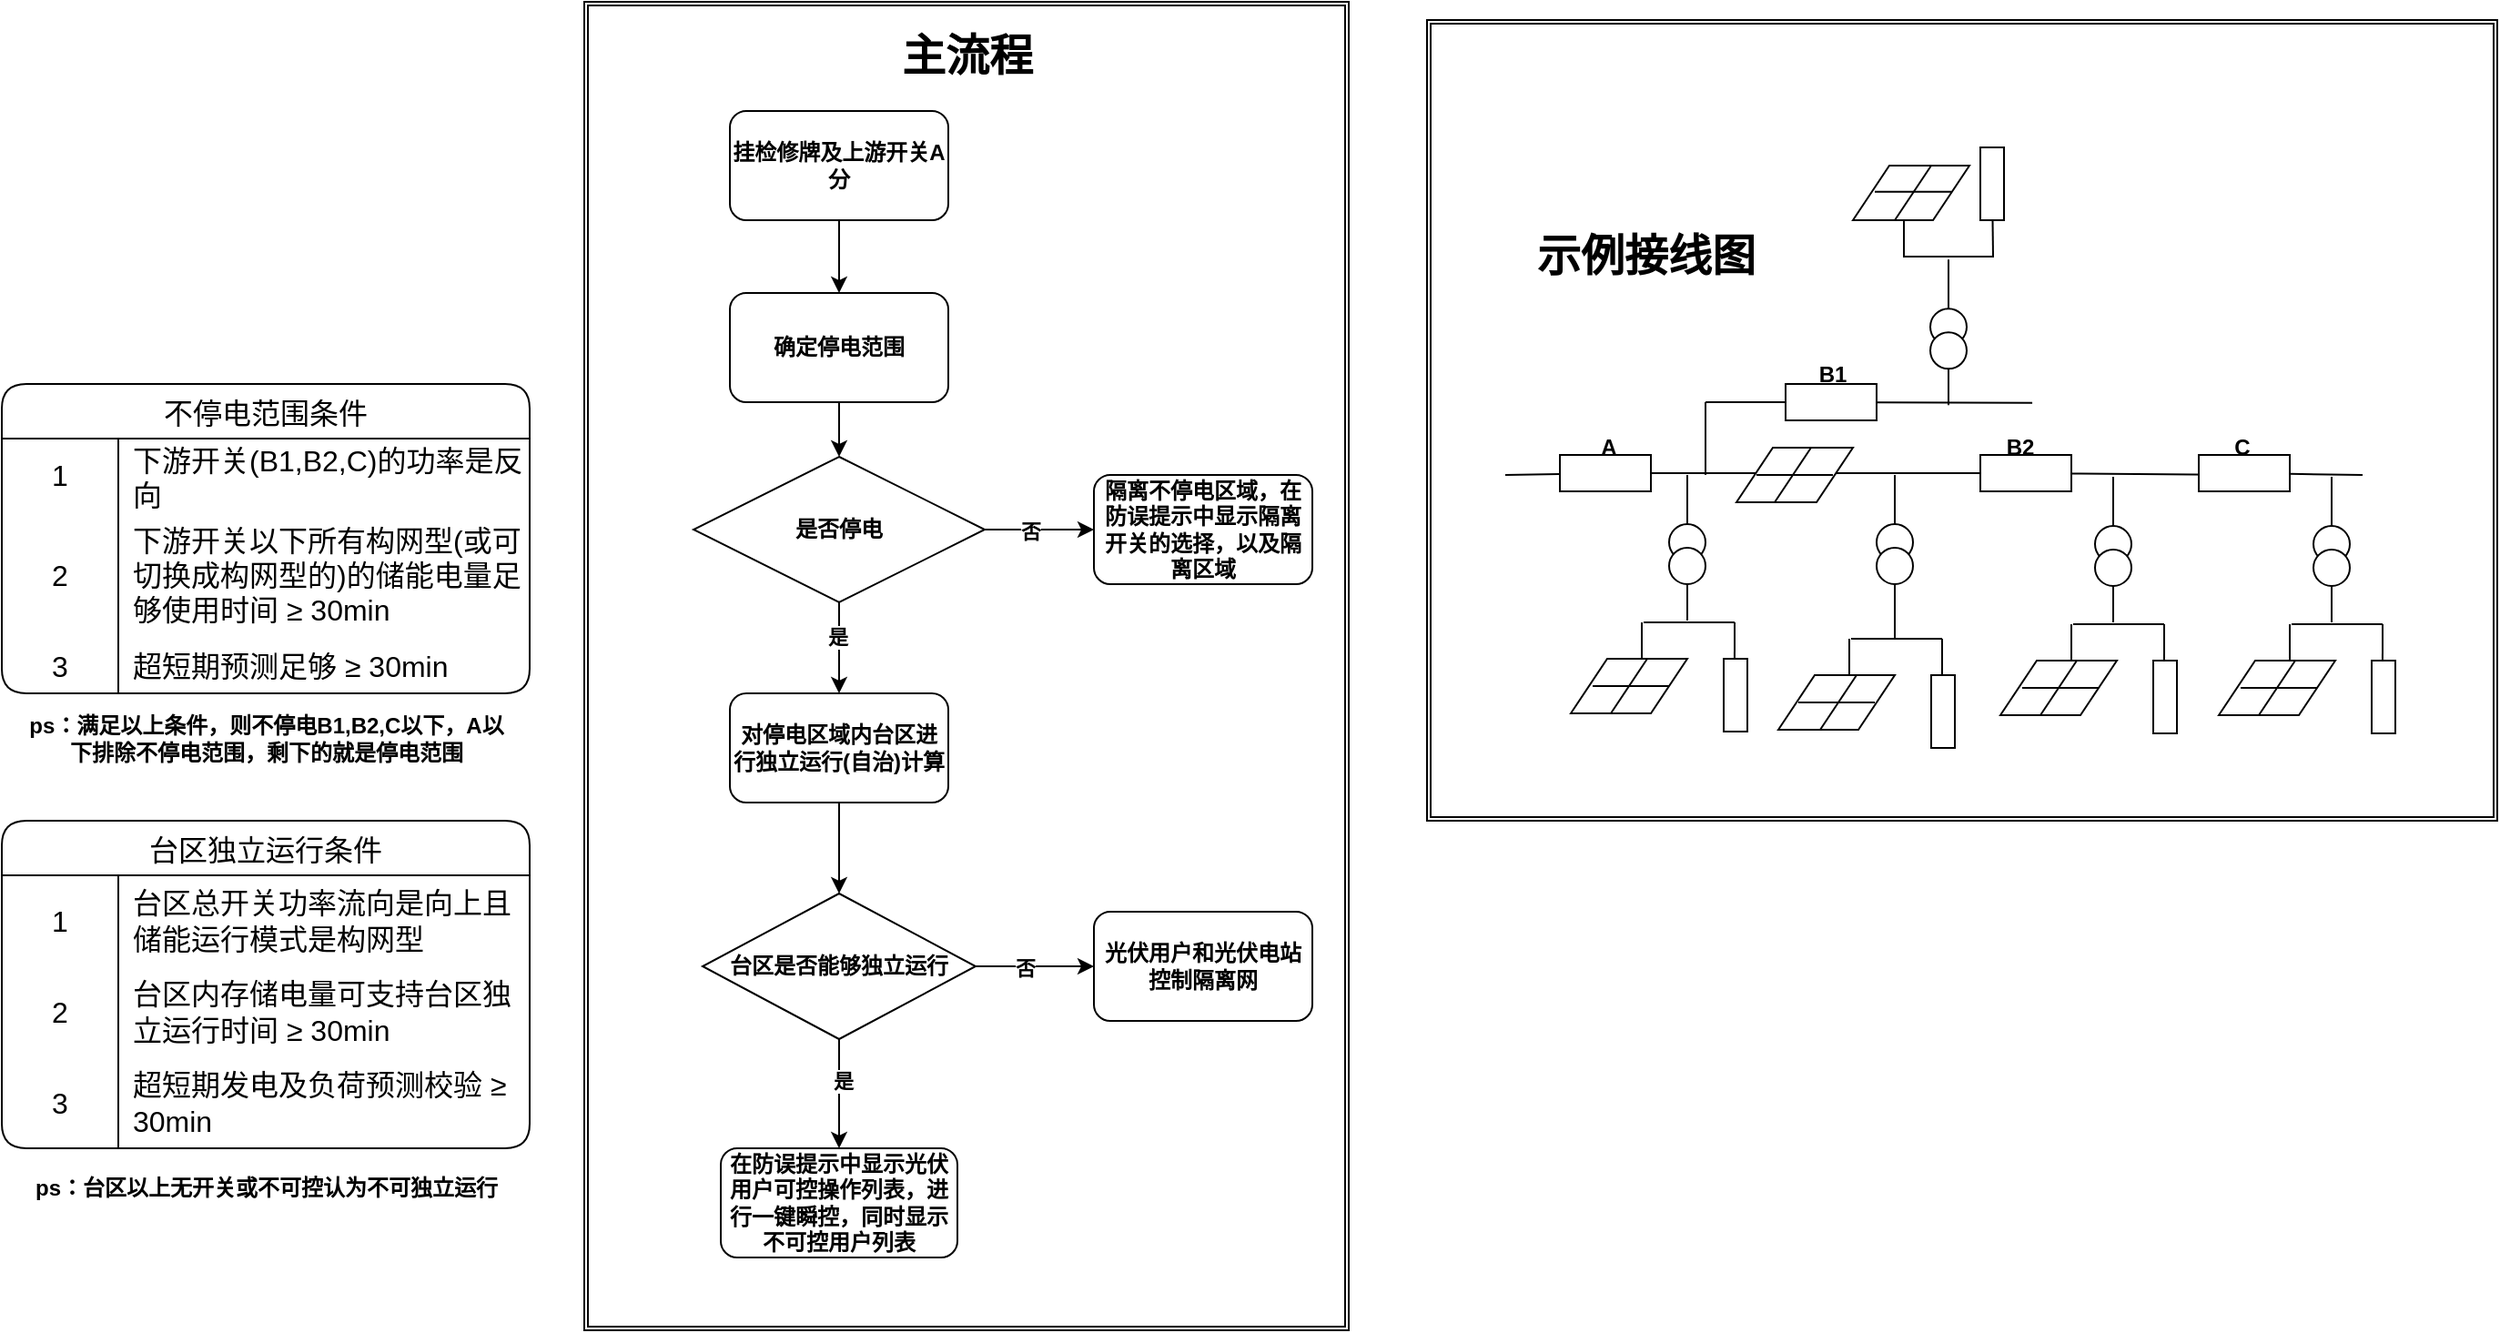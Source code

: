 <mxfile version="22.1.5" type="github">
  <diagram id="C5RBs43oDa-KdzZeNtuy" name="Page-1">
    <mxGraphModel dx="2577" dy="2111" grid="1" gridSize="10" guides="1" tooltips="1" connect="0" arrows="1" fold="1" page="1" pageScale="1" pageWidth="827" pageHeight="1169" math="0" shadow="0">
      <root>
        <mxCell id="WIyWlLk6GJQsqaUBKTNV-0" />
        <mxCell id="WIyWlLk6GJQsqaUBKTNV-1" parent="WIyWlLk6GJQsqaUBKTNV-0" />
        <mxCell id="4xtakb7Dhtw7DXd2ALtF-114" value="" style="shape=ext;double=1;rounded=0;whiteSpace=wrap;html=1;fontStyle=1" vertex="1" parent="WIyWlLk6GJQsqaUBKTNV-1">
          <mxGeometry x="663" width="588" height="440" as="geometry" />
        </mxCell>
        <mxCell id="4xtakb7Dhtw7DXd2ALtF-115" value="" style="shape=ext;double=1;rounded=0;whiteSpace=wrap;html=1;fontStyle=1" vertex="1" parent="WIyWlLk6GJQsqaUBKTNV-1">
          <mxGeometry x="200" y="-10" width="420" height="730" as="geometry" />
        </mxCell>
        <mxCell id="4xtakb7Dhtw7DXd2ALtF-116" value="" style="edgeStyle=orthogonalEdgeStyle;rounded=0;orthogonalLoop=1;jettySize=auto;html=1;fontStyle=1" edge="1" parent="WIyWlLk6GJQsqaUBKTNV-1" source="4xtakb7Dhtw7DXd2ALtF-117" target="4xtakb7Dhtw7DXd2ALtF-119">
          <mxGeometry relative="1" as="geometry" />
        </mxCell>
        <mxCell id="4xtakb7Dhtw7DXd2ALtF-117" value="&lt;span&gt;挂检修牌及上游开关A分&lt;/span&gt;" style="rounded=1;whiteSpace=wrap;html=1;fontStyle=1" vertex="1" parent="WIyWlLk6GJQsqaUBKTNV-1">
          <mxGeometry x="280" y="50" width="120" height="60" as="geometry" />
        </mxCell>
        <mxCell id="4xtakb7Dhtw7DXd2ALtF-118" value="" style="edgeStyle=orthogonalEdgeStyle;rounded=0;orthogonalLoop=1;jettySize=auto;html=1;fontStyle=1" edge="1" parent="WIyWlLk6GJQsqaUBKTNV-1" source="4xtakb7Dhtw7DXd2ALtF-119" target="4xtakb7Dhtw7DXd2ALtF-124">
          <mxGeometry relative="1" as="geometry" />
        </mxCell>
        <mxCell id="4xtakb7Dhtw7DXd2ALtF-119" value="确定停电范围" style="whiteSpace=wrap;html=1;rounded=1;fontStyle=1" vertex="1" parent="WIyWlLk6GJQsqaUBKTNV-1">
          <mxGeometry x="280" y="150" width="120" height="60" as="geometry" />
        </mxCell>
        <mxCell id="4xtakb7Dhtw7DXd2ALtF-120" value="" style="edgeStyle=orthogonalEdgeStyle;rounded=0;orthogonalLoop=1;jettySize=auto;html=1;fontStyle=1" edge="1" parent="WIyWlLk6GJQsqaUBKTNV-1" source="4xtakb7Dhtw7DXd2ALtF-124" target="4xtakb7Dhtw7DXd2ALtF-125">
          <mxGeometry relative="1" as="geometry" />
        </mxCell>
        <mxCell id="4xtakb7Dhtw7DXd2ALtF-121" value="否" style="edgeLabel;html=1;align=center;verticalAlign=middle;resizable=0;points=[];fontStyle=1" vertex="1" connectable="0" parent="4xtakb7Dhtw7DXd2ALtF-120">
          <mxGeometry x="-0.173" y="-1" relative="1" as="geometry">
            <mxPoint as="offset" />
          </mxGeometry>
        </mxCell>
        <mxCell id="4xtakb7Dhtw7DXd2ALtF-122" value="" style="edgeStyle=orthogonalEdgeStyle;rounded=0;orthogonalLoop=1;jettySize=auto;html=1;fontStyle=1" edge="1" parent="WIyWlLk6GJQsqaUBKTNV-1" source="4xtakb7Dhtw7DXd2ALtF-124" target="4xtakb7Dhtw7DXd2ALtF-127">
          <mxGeometry relative="1" as="geometry" />
        </mxCell>
        <mxCell id="4xtakb7Dhtw7DXd2ALtF-123" value="是" style="edgeLabel;html=1;align=center;verticalAlign=middle;resizable=0;points=[];fontStyle=1" vertex="1" connectable="0" parent="4xtakb7Dhtw7DXd2ALtF-122">
          <mxGeometry x="-0.24" y="-1" relative="1" as="geometry">
            <mxPoint as="offset" />
          </mxGeometry>
        </mxCell>
        <mxCell id="4xtakb7Dhtw7DXd2ALtF-124" value="是否停电" style="rhombus;whiteSpace=wrap;html=1;fontStyle=1" vertex="1" parent="WIyWlLk6GJQsqaUBKTNV-1">
          <mxGeometry x="260" y="240" width="160" height="80" as="geometry" />
        </mxCell>
        <mxCell id="4xtakb7Dhtw7DXd2ALtF-125" value="隔离不停电区域，在防误提示中显示隔离开关的选择，以及隔离区域" style="whiteSpace=wrap;html=1;rounded=1;fontStyle=1" vertex="1" parent="WIyWlLk6GJQsqaUBKTNV-1">
          <mxGeometry x="480" y="250" width="120" height="60" as="geometry" />
        </mxCell>
        <mxCell id="4xtakb7Dhtw7DXd2ALtF-126" value="" style="edgeStyle=orthogonalEdgeStyle;rounded=0;orthogonalLoop=1;jettySize=auto;html=1;fontStyle=1" edge="1" parent="WIyWlLk6GJQsqaUBKTNV-1" source="4xtakb7Dhtw7DXd2ALtF-127" target="4xtakb7Dhtw7DXd2ALtF-132">
          <mxGeometry relative="1" as="geometry" />
        </mxCell>
        <mxCell id="4xtakb7Dhtw7DXd2ALtF-127" value="对停电区域内台区进行独立运行(自治)计算" style="whiteSpace=wrap;html=1;rounded=1;fontStyle=1" vertex="1" parent="WIyWlLk6GJQsqaUBKTNV-1">
          <mxGeometry x="280" y="370" width="120" height="60" as="geometry" />
        </mxCell>
        <mxCell id="4xtakb7Dhtw7DXd2ALtF-128" value="" style="edgeStyle=orthogonalEdgeStyle;rounded=0;orthogonalLoop=1;jettySize=auto;html=1;fontStyle=1" edge="1" parent="WIyWlLk6GJQsqaUBKTNV-1" source="4xtakb7Dhtw7DXd2ALtF-132" target="4xtakb7Dhtw7DXd2ALtF-133">
          <mxGeometry relative="1" as="geometry" />
        </mxCell>
        <mxCell id="4xtakb7Dhtw7DXd2ALtF-129" value="否" style="edgeLabel;html=1;align=center;verticalAlign=middle;resizable=0;points=[];fontStyle=1" vertex="1" connectable="0" parent="4xtakb7Dhtw7DXd2ALtF-128">
          <mxGeometry x="-0.175" y="-1" relative="1" as="geometry">
            <mxPoint as="offset" />
          </mxGeometry>
        </mxCell>
        <mxCell id="4xtakb7Dhtw7DXd2ALtF-130" value="" style="edgeStyle=orthogonalEdgeStyle;rounded=0;orthogonalLoop=1;jettySize=auto;html=1;fontStyle=1" edge="1" parent="WIyWlLk6GJQsqaUBKTNV-1" source="4xtakb7Dhtw7DXd2ALtF-132" target="4xtakb7Dhtw7DXd2ALtF-134">
          <mxGeometry relative="1" as="geometry" />
        </mxCell>
        <mxCell id="4xtakb7Dhtw7DXd2ALtF-131" value="是" style="edgeLabel;html=1;align=center;verticalAlign=middle;resizable=0;points=[];fontStyle=1" vertex="1" connectable="0" parent="4xtakb7Dhtw7DXd2ALtF-130">
          <mxGeometry x="-0.233" y="2" relative="1" as="geometry">
            <mxPoint as="offset" />
          </mxGeometry>
        </mxCell>
        <mxCell id="4xtakb7Dhtw7DXd2ALtF-132" value="台区是否能够独立运行" style="rhombus;whiteSpace=wrap;html=1;fontStyle=1" vertex="1" parent="WIyWlLk6GJQsqaUBKTNV-1">
          <mxGeometry x="265" y="480" width="150" height="80" as="geometry" />
        </mxCell>
        <mxCell id="4xtakb7Dhtw7DXd2ALtF-133" value="光伏用户和光伏电站控制隔离网" style="whiteSpace=wrap;html=1;rounded=1;fontStyle=1" vertex="1" parent="WIyWlLk6GJQsqaUBKTNV-1">
          <mxGeometry x="480" y="490" width="120" height="60" as="geometry" />
        </mxCell>
        <mxCell id="4xtakb7Dhtw7DXd2ALtF-134" value="在防误提示中显示光伏用户可控操作列表，进行一键瞬控，同时显示不可控用户列表" style="whiteSpace=wrap;html=1;rounded=1;fontStyle=1" vertex="1" parent="WIyWlLk6GJQsqaUBKTNV-1">
          <mxGeometry x="275" y="620" width="130" height="60" as="geometry" />
        </mxCell>
        <mxCell id="4xtakb7Dhtw7DXd2ALtF-135" value="不停电范围条件" style="shape=table;startSize=30;container=1;collapsible=0;childLayout=tableLayout;fixedRows=1;rowLines=0;fontStyle=0;fontSize=16;rounded=1;shadow=0;" vertex="1" parent="WIyWlLk6GJQsqaUBKTNV-1">
          <mxGeometry x="-120" y="200" width="290" height="170" as="geometry" />
        </mxCell>
        <mxCell id="4xtakb7Dhtw7DXd2ALtF-136" value="" style="shape=tableRow;horizontal=0;startSize=0;swimlaneHead=0;swimlaneBody=0;top=0;left=0;bottom=0;right=0;collapsible=0;dropTarget=0;fillColor=none;points=[[0,0.5],[1,0.5]];portConstraint=eastwest;strokeColor=inherit;fontSize=16;" vertex="1" parent="4xtakb7Dhtw7DXd2ALtF-135">
          <mxGeometry y="30" width="290" height="40" as="geometry" />
        </mxCell>
        <mxCell id="4xtakb7Dhtw7DXd2ALtF-137" value="1" style="shape=partialRectangle;html=1;whiteSpace=wrap;connectable=0;fillColor=none;top=0;left=0;bottom=0;right=0;overflow=hidden;pointerEvents=1;strokeColor=inherit;fontSize=16;" vertex="1" parent="4xtakb7Dhtw7DXd2ALtF-136">
          <mxGeometry width="64" height="40" as="geometry">
            <mxRectangle width="64" height="40" as="alternateBounds" />
          </mxGeometry>
        </mxCell>
        <mxCell id="4xtakb7Dhtw7DXd2ALtF-138" value="下游开关(B1,B2,C)的功率是反向" style="shape=partialRectangle;html=1;whiteSpace=wrap;connectable=0;fillColor=none;top=0;left=0;bottom=0;right=0;align=left;spacingLeft=6;overflow=hidden;strokeColor=inherit;fontSize=16;" vertex="1" parent="4xtakb7Dhtw7DXd2ALtF-136">
          <mxGeometry x="64" width="226" height="40" as="geometry">
            <mxRectangle width="226" height="40" as="alternateBounds" />
          </mxGeometry>
        </mxCell>
        <mxCell id="4xtakb7Dhtw7DXd2ALtF-139" value="" style="shape=tableRow;horizontal=0;startSize=0;swimlaneHead=0;swimlaneBody=0;top=0;left=0;bottom=0;right=0;collapsible=0;dropTarget=0;fillColor=none;points=[[0,0.5],[1,0.5]];portConstraint=eastwest;strokeColor=inherit;fontSize=16;" vertex="1" parent="4xtakb7Dhtw7DXd2ALtF-135">
          <mxGeometry y="70" width="290" height="70" as="geometry" />
        </mxCell>
        <mxCell id="4xtakb7Dhtw7DXd2ALtF-140" value="2" style="shape=partialRectangle;html=1;whiteSpace=wrap;connectable=0;fillColor=none;top=0;left=0;bottom=0;right=0;overflow=hidden;strokeColor=inherit;fontSize=16;" vertex="1" parent="4xtakb7Dhtw7DXd2ALtF-139">
          <mxGeometry width="64" height="70" as="geometry">
            <mxRectangle width="64" height="70" as="alternateBounds" />
          </mxGeometry>
        </mxCell>
        <mxCell id="4xtakb7Dhtw7DXd2ALtF-141" value="下游开关以下所有构网型(或可切换成构网型的)的储能电量足够使用时间 ≥ 30min" style="shape=partialRectangle;html=1;whiteSpace=wrap;connectable=0;fillColor=none;top=0;left=0;bottom=0;right=0;align=left;spacingLeft=6;overflow=hidden;strokeColor=inherit;fontSize=16;" vertex="1" parent="4xtakb7Dhtw7DXd2ALtF-139">
          <mxGeometry x="64" width="226" height="70" as="geometry">
            <mxRectangle width="226" height="70" as="alternateBounds" />
          </mxGeometry>
        </mxCell>
        <mxCell id="4xtakb7Dhtw7DXd2ALtF-142" value="" style="shape=tableRow;horizontal=0;startSize=0;swimlaneHead=0;swimlaneBody=0;top=0;left=0;bottom=0;right=0;collapsible=0;dropTarget=0;fillColor=none;points=[[0,0.5],[1,0.5]];portConstraint=eastwest;strokeColor=inherit;fontSize=16;" vertex="1" parent="4xtakb7Dhtw7DXd2ALtF-135">
          <mxGeometry y="140" width="290" height="30" as="geometry" />
        </mxCell>
        <mxCell id="4xtakb7Dhtw7DXd2ALtF-143" value="3" style="shape=partialRectangle;html=1;whiteSpace=wrap;connectable=0;fillColor=none;top=0;left=0;bottom=0;right=0;overflow=hidden;strokeColor=inherit;fontSize=16;" vertex="1" parent="4xtakb7Dhtw7DXd2ALtF-142">
          <mxGeometry width="64" height="30" as="geometry">
            <mxRectangle width="64" height="30" as="alternateBounds" />
          </mxGeometry>
        </mxCell>
        <mxCell id="4xtakb7Dhtw7DXd2ALtF-144" value="超短期预测足够 ≥ 30min" style="shape=partialRectangle;html=1;whiteSpace=wrap;connectable=0;fillColor=none;top=0;left=0;bottom=0;right=0;align=left;spacingLeft=6;overflow=hidden;strokeColor=inherit;fontSize=16;" vertex="1" parent="4xtakb7Dhtw7DXd2ALtF-142">
          <mxGeometry x="64" width="226" height="30" as="geometry">
            <mxRectangle width="226" height="30" as="alternateBounds" />
          </mxGeometry>
        </mxCell>
        <mxCell id="4xtakb7Dhtw7DXd2ALtF-145" value="主流程" style="text;strokeColor=none;fillColor=none;html=1;fontSize=24;fontStyle=1;verticalAlign=middle;align=center;" vertex="1" parent="WIyWlLk6GJQsqaUBKTNV-1">
          <mxGeometry x="360" width="100" height="40" as="geometry" />
        </mxCell>
        <mxCell id="4xtakb7Dhtw7DXd2ALtF-146" value="&lt;b&gt;ps：满足以上条件，则不停电B1,B2,C以下，A以下排除不停电范围，剩下的就是停电范围&lt;/b&gt;" style="text;html=1;strokeColor=none;fillColor=none;align=center;verticalAlign=middle;whiteSpace=wrap;rounded=0;" vertex="1" parent="WIyWlLk6GJQsqaUBKTNV-1">
          <mxGeometry x="-107.5" y="380" width="265" height="30" as="geometry" />
        </mxCell>
        <mxCell id="4xtakb7Dhtw7DXd2ALtF-147" value="台区独立运行条件" style="shape=table;startSize=30;container=1;collapsible=0;childLayout=tableLayout;fixedRows=1;rowLines=0;fontStyle=0;fontSize=16;rounded=1;shadow=0;" vertex="1" parent="WIyWlLk6GJQsqaUBKTNV-1">
          <mxGeometry x="-120" y="440" width="290" height="180" as="geometry" />
        </mxCell>
        <mxCell id="4xtakb7Dhtw7DXd2ALtF-148" value="" style="shape=tableRow;horizontal=0;startSize=0;swimlaneHead=0;swimlaneBody=0;top=0;left=0;bottom=0;right=0;collapsible=0;dropTarget=0;fillColor=none;points=[[0,0.5],[1,0.5]];portConstraint=eastwest;strokeColor=inherit;fontSize=16;" vertex="1" parent="4xtakb7Dhtw7DXd2ALtF-147">
          <mxGeometry y="30" width="290" height="50" as="geometry" />
        </mxCell>
        <mxCell id="4xtakb7Dhtw7DXd2ALtF-149" value="1" style="shape=partialRectangle;html=1;whiteSpace=wrap;connectable=0;fillColor=none;top=0;left=0;bottom=0;right=0;overflow=hidden;pointerEvents=1;strokeColor=inherit;fontSize=16;" vertex="1" parent="4xtakb7Dhtw7DXd2ALtF-148">
          <mxGeometry width="64" height="50" as="geometry">
            <mxRectangle width="64" height="50" as="alternateBounds" />
          </mxGeometry>
        </mxCell>
        <mxCell id="4xtakb7Dhtw7DXd2ALtF-150" value="台区总开关功率流向是向上且储能运行模式是构网型" style="shape=partialRectangle;html=1;whiteSpace=wrap;connectable=0;fillColor=none;top=0;left=0;bottom=0;right=0;align=left;spacingLeft=6;overflow=hidden;strokeColor=inherit;fontSize=16;" vertex="1" parent="4xtakb7Dhtw7DXd2ALtF-148">
          <mxGeometry x="64" width="226" height="50" as="geometry">
            <mxRectangle width="226" height="50" as="alternateBounds" />
          </mxGeometry>
        </mxCell>
        <mxCell id="4xtakb7Dhtw7DXd2ALtF-151" value="" style="shape=tableRow;horizontal=0;startSize=0;swimlaneHead=0;swimlaneBody=0;top=0;left=0;bottom=0;right=0;collapsible=0;dropTarget=0;fillColor=none;points=[[0,0.5],[1,0.5]];portConstraint=eastwest;strokeColor=inherit;fontSize=16;" vertex="1" parent="4xtakb7Dhtw7DXd2ALtF-147">
          <mxGeometry y="80" width="290" height="50" as="geometry" />
        </mxCell>
        <mxCell id="4xtakb7Dhtw7DXd2ALtF-152" value="2" style="shape=partialRectangle;html=1;whiteSpace=wrap;connectable=0;fillColor=none;top=0;left=0;bottom=0;right=0;overflow=hidden;strokeColor=inherit;fontSize=16;" vertex="1" parent="4xtakb7Dhtw7DXd2ALtF-151">
          <mxGeometry width="64" height="50" as="geometry">
            <mxRectangle width="64" height="50" as="alternateBounds" />
          </mxGeometry>
        </mxCell>
        <mxCell id="4xtakb7Dhtw7DXd2ALtF-153" value="台区内存储电量可支持台区独立运行时间 ≥ 30min" style="shape=partialRectangle;html=1;whiteSpace=wrap;connectable=0;fillColor=none;top=0;left=0;bottom=0;right=0;align=left;spacingLeft=6;overflow=hidden;strokeColor=inherit;fontSize=16;" vertex="1" parent="4xtakb7Dhtw7DXd2ALtF-151">
          <mxGeometry x="64" width="226" height="50" as="geometry">
            <mxRectangle width="226" height="50" as="alternateBounds" />
          </mxGeometry>
        </mxCell>
        <mxCell id="4xtakb7Dhtw7DXd2ALtF-154" value="" style="shape=tableRow;horizontal=0;startSize=0;swimlaneHead=0;swimlaneBody=0;top=0;left=0;bottom=0;right=0;collapsible=0;dropTarget=0;fillColor=none;points=[[0,0.5],[1,0.5]];portConstraint=eastwest;strokeColor=inherit;fontSize=16;" vertex="1" parent="4xtakb7Dhtw7DXd2ALtF-147">
          <mxGeometry y="130" width="290" height="50" as="geometry" />
        </mxCell>
        <mxCell id="4xtakb7Dhtw7DXd2ALtF-155" value="3" style="shape=partialRectangle;html=1;whiteSpace=wrap;connectable=0;fillColor=none;top=0;left=0;bottom=0;right=0;overflow=hidden;strokeColor=inherit;fontSize=16;" vertex="1" parent="4xtakb7Dhtw7DXd2ALtF-154">
          <mxGeometry width="64" height="50" as="geometry">
            <mxRectangle width="64" height="50" as="alternateBounds" />
          </mxGeometry>
        </mxCell>
        <mxCell id="4xtakb7Dhtw7DXd2ALtF-156" value="超短期发电及负荷预测校验 ≥ 30min" style="shape=partialRectangle;html=1;whiteSpace=wrap;connectable=0;fillColor=none;top=0;left=0;bottom=0;right=0;align=left;spacingLeft=6;overflow=hidden;strokeColor=inherit;fontSize=16;" vertex="1" parent="4xtakb7Dhtw7DXd2ALtF-154">
          <mxGeometry x="64" width="226" height="50" as="geometry">
            <mxRectangle width="226" height="50" as="alternateBounds" />
          </mxGeometry>
        </mxCell>
        <mxCell id="4xtakb7Dhtw7DXd2ALtF-157" value="" style="endArrow=none;html=1;rounded=0;entryX=0.315;entryY=0.996;entryDx=0;entryDy=0;entryPerimeter=0;" edge="1" parent="WIyWlLk6GJQsqaUBKTNV-1" source="4xtakb7Dhtw7DXd2ALtF-161" target="4xtakb7Dhtw7DXd2ALtF-209">
          <mxGeometry width="50" height="50" relative="1" as="geometry">
            <mxPoint x="757" y="250" as="sourcePoint" />
            <mxPoint x="1057" y="250" as="targetPoint" />
          </mxGeometry>
        </mxCell>
        <mxCell id="4xtakb7Dhtw7DXd2ALtF-158" value="" style="endArrow=none;html=1;rounded=0;" edge="1" parent="WIyWlLk6GJQsqaUBKTNV-1" target="4xtakb7Dhtw7DXd2ALtF-159">
          <mxGeometry width="50" height="50" relative="1" as="geometry">
            <mxPoint x="706" y="250" as="sourcePoint" />
            <mxPoint x="1006" y="250" as="targetPoint" />
          </mxGeometry>
        </mxCell>
        <mxCell id="4xtakb7Dhtw7DXd2ALtF-159" value="" style="rounded=0;whiteSpace=wrap;html=1;" vertex="1" parent="WIyWlLk6GJQsqaUBKTNV-1">
          <mxGeometry x="736" y="239" width="50" height="20" as="geometry" />
        </mxCell>
        <mxCell id="4xtakb7Dhtw7DXd2ALtF-160" value="" style="endArrow=none;html=1;rounded=0;" edge="1" parent="WIyWlLk6GJQsqaUBKTNV-1" source="4xtakb7Dhtw7DXd2ALtF-159" target="4xtakb7Dhtw7DXd2ALtF-161">
          <mxGeometry width="50" height="50" relative="1" as="geometry">
            <mxPoint x="786" y="249" as="sourcePoint" />
            <mxPoint x="1006" y="250" as="targetPoint" />
          </mxGeometry>
        </mxCell>
        <mxCell id="4xtakb7Dhtw7DXd2ALtF-161" value="" style="rounded=0;whiteSpace=wrap;html=1;" vertex="1" parent="WIyWlLk6GJQsqaUBKTNV-1">
          <mxGeometry x="967" y="239" width="50" height="20" as="geometry" />
        </mxCell>
        <mxCell id="4xtakb7Dhtw7DXd2ALtF-162" value="" style="endArrow=none;html=1;rounded=0;" edge="1" parent="WIyWlLk6GJQsqaUBKTNV-1">
          <mxGeometry width="50" height="50" relative="1" as="geometry">
            <mxPoint x="816" y="250" as="sourcePoint" />
            <mxPoint x="816" y="210" as="targetPoint" />
          </mxGeometry>
        </mxCell>
        <mxCell id="4xtakb7Dhtw7DXd2ALtF-163" value="" style="endArrow=none;html=1;rounded=0;entryX=0.609;entryY=-0.322;entryDx=0;entryDy=0;entryPerimeter=0;" edge="1" parent="WIyWlLk6GJQsqaUBKTNV-1" source="4xtakb7Dhtw7DXd2ALtF-165" target="4xtakb7Dhtw7DXd2ALtF-184">
          <mxGeometry width="50" height="50" relative="1" as="geometry">
            <mxPoint x="816" y="210" as="sourcePoint" />
            <mxPoint x="966" y="210" as="targetPoint" />
          </mxGeometry>
        </mxCell>
        <mxCell id="4xtakb7Dhtw7DXd2ALtF-164" value="" style="endArrow=none;html=1;rounded=0;" edge="1" parent="WIyWlLk6GJQsqaUBKTNV-1" target="4xtakb7Dhtw7DXd2ALtF-165">
          <mxGeometry width="50" height="50" relative="1" as="geometry">
            <mxPoint x="816" y="210" as="sourcePoint" />
            <mxPoint x="966" y="210" as="targetPoint" />
          </mxGeometry>
        </mxCell>
        <mxCell id="4xtakb7Dhtw7DXd2ALtF-165" value="" style="rounded=0;whiteSpace=wrap;html=1;" vertex="1" parent="WIyWlLk6GJQsqaUBKTNV-1">
          <mxGeometry x="860" y="200" width="50" height="20" as="geometry" />
        </mxCell>
        <mxCell id="4xtakb7Dhtw7DXd2ALtF-166" value="" style="endArrow=none;html=1;rounded=0;" edge="1" parent="WIyWlLk6GJQsqaUBKTNV-1">
          <mxGeometry width="50" height="50" relative="1" as="geometry">
            <mxPoint x="806" y="330" as="sourcePoint" />
            <mxPoint x="806" y="250" as="targetPoint" />
          </mxGeometry>
        </mxCell>
        <mxCell id="4xtakb7Dhtw7DXd2ALtF-167" value="" style="ellipse;whiteSpace=wrap;html=1;aspect=fixed;" vertex="1" parent="WIyWlLk6GJQsqaUBKTNV-1">
          <mxGeometry x="796" y="277" width="20" height="20" as="geometry" />
        </mxCell>
        <mxCell id="4xtakb7Dhtw7DXd2ALtF-168" value="" style="ellipse;whiteSpace=wrap;html=1;aspect=fixed;" vertex="1" parent="WIyWlLk6GJQsqaUBKTNV-1">
          <mxGeometry x="796" y="290" width="20" height="20" as="geometry" />
        </mxCell>
        <mxCell id="4xtakb7Dhtw7DXd2ALtF-169" value="" style="endArrow=none;html=1;rounded=0;" edge="1" parent="WIyWlLk6GJQsqaUBKTNV-1">
          <mxGeometry width="50" height="50" relative="1" as="geometry">
            <mxPoint x="920" y="340" as="sourcePoint" />
            <mxPoint x="920" y="250" as="targetPoint" />
          </mxGeometry>
        </mxCell>
        <mxCell id="4xtakb7Dhtw7DXd2ALtF-170" value="" style="ellipse;whiteSpace=wrap;html=1;aspect=fixed;" vertex="1" parent="WIyWlLk6GJQsqaUBKTNV-1">
          <mxGeometry x="910" y="277" width="20" height="20" as="geometry" />
        </mxCell>
        <mxCell id="4xtakb7Dhtw7DXd2ALtF-171" value="" style="ellipse;whiteSpace=wrap;html=1;aspect=fixed;" vertex="1" parent="WIyWlLk6GJQsqaUBKTNV-1">
          <mxGeometry x="910" y="290" width="20" height="20" as="geometry" />
        </mxCell>
        <mxCell id="4xtakb7Dhtw7DXd2ALtF-172" value="" style="endArrow=none;html=1;rounded=0;" edge="1" parent="WIyWlLk6GJQsqaUBKTNV-1">
          <mxGeometry width="50" height="50" relative="1" as="geometry">
            <mxPoint x="1040" y="331" as="sourcePoint" />
            <mxPoint x="1040" y="251" as="targetPoint" />
          </mxGeometry>
        </mxCell>
        <mxCell id="4xtakb7Dhtw7DXd2ALtF-173" value="" style="ellipse;whiteSpace=wrap;html=1;aspect=fixed;" vertex="1" parent="WIyWlLk6GJQsqaUBKTNV-1">
          <mxGeometry x="1030" y="278" width="20" height="20" as="geometry" />
        </mxCell>
        <mxCell id="4xtakb7Dhtw7DXd2ALtF-174" value="" style="ellipse;whiteSpace=wrap;html=1;aspect=fixed;" vertex="1" parent="WIyWlLk6GJQsqaUBKTNV-1">
          <mxGeometry x="1030" y="291" width="20" height="20" as="geometry" />
        </mxCell>
        <mxCell id="4xtakb7Dhtw7DXd2ALtF-175" value="" style="endArrow=none;html=1;rounded=0;" edge="1" parent="WIyWlLk6GJQsqaUBKTNV-1">
          <mxGeometry width="50" height="50" relative="1" as="geometry">
            <mxPoint x="896" y="340" as="sourcePoint" />
            <mxPoint x="946" y="340" as="targetPoint" />
          </mxGeometry>
        </mxCell>
        <mxCell id="4xtakb7Dhtw7DXd2ALtF-176" value="" style="endArrow=none;html=1;rounded=0;" edge="1" parent="WIyWlLk6GJQsqaUBKTNV-1">
          <mxGeometry width="50" height="50" relative="1" as="geometry">
            <mxPoint x="895" y="360" as="sourcePoint" />
            <mxPoint x="895" y="340" as="targetPoint" />
          </mxGeometry>
        </mxCell>
        <mxCell id="4xtakb7Dhtw7DXd2ALtF-177" value="" style="endArrow=none;html=1;rounded=0;exitX=0.104;exitY=0.54;exitDx=0;exitDy=0;exitPerimeter=0;" edge="1" parent="WIyWlLk6GJQsqaUBKTNV-1" source="4xtakb7Dhtw7DXd2ALtF-178">
          <mxGeometry width="50" height="50" relative="1" as="geometry">
            <mxPoint x="946" y="440" as="sourcePoint" />
            <mxPoint x="946" y="340" as="targetPoint" />
          </mxGeometry>
        </mxCell>
        <mxCell id="4xtakb7Dhtw7DXd2ALtF-178" value="" style="rounded=0;whiteSpace=wrap;html=1;direction=south;" vertex="1" parent="WIyWlLk6GJQsqaUBKTNV-1">
          <mxGeometry x="940" y="360" width="13" height="40" as="geometry" />
        </mxCell>
        <mxCell id="4xtakb7Dhtw7DXd2ALtF-179" value="" style="shape=parallelogram;perimeter=parallelogramPerimeter;whiteSpace=wrap;html=1;fixedSize=1;" vertex="1" parent="WIyWlLk6GJQsqaUBKTNV-1">
          <mxGeometry x="856" y="360" width="64" height="30" as="geometry" />
        </mxCell>
        <mxCell id="4xtakb7Dhtw7DXd2ALtF-180" value="" style="endArrow=none;html=1;rounded=0;" edge="1" parent="WIyWlLk6GJQsqaUBKTNV-1">
          <mxGeometry width="50" height="50" relative="1" as="geometry">
            <mxPoint x="867" y="375" as="sourcePoint" />
            <mxPoint x="909" y="375" as="targetPoint" />
          </mxGeometry>
        </mxCell>
        <mxCell id="4xtakb7Dhtw7DXd2ALtF-181" value="" style="endArrow=none;html=1;rounded=0;" edge="1" parent="WIyWlLk6GJQsqaUBKTNV-1">
          <mxGeometry width="50" height="50" relative="1" as="geometry">
            <mxPoint x="879" y="390" as="sourcePoint" />
            <mxPoint x="899" y="360" as="targetPoint" />
          </mxGeometry>
        </mxCell>
        <mxCell id="4xtakb7Dhtw7DXd2ALtF-182" value="&lt;b&gt;A&lt;/b&gt;" style="text;html=1;strokeColor=none;fillColor=none;align=center;verticalAlign=middle;whiteSpace=wrap;rounded=0;" vertex="1" parent="WIyWlLk6GJQsqaUBKTNV-1">
          <mxGeometry x="733" y="220" width="60" height="30" as="geometry" />
        </mxCell>
        <mxCell id="4xtakb7Dhtw7DXd2ALtF-183" value="&lt;b&gt;B1&lt;/b&gt;" style="text;html=1;strokeColor=none;fillColor=none;align=center;verticalAlign=middle;whiteSpace=wrap;rounded=0;" vertex="1" parent="WIyWlLk6GJQsqaUBKTNV-1">
          <mxGeometry x="856" y="180" width="60" height="30" as="geometry" />
        </mxCell>
        <mxCell id="4xtakb7Dhtw7DXd2ALtF-184" value="&lt;b&gt;B2&lt;/b&gt;" style="text;html=1;strokeColor=none;fillColor=none;align=center;verticalAlign=middle;whiteSpace=wrap;rounded=0;" vertex="1" parent="WIyWlLk6GJQsqaUBKTNV-1">
          <mxGeometry x="959" y="220" width="60" height="30" as="geometry" />
        </mxCell>
        <mxCell id="4xtakb7Dhtw7DXd2ALtF-185" value="示例接线图" style="text;strokeColor=none;fillColor=none;html=1;fontSize=24;fontStyle=1;verticalAlign=middle;align=center;" vertex="1" parent="WIyWlLk6GJQsqaUBKTNV-1">
          <mxGeometry x="733" y="110" width="100" height="40" as="geometry" />
        </mxCell>
        <mxCell id="4xtakb7Dhtw7DXd2ALtF-186" value="&lt;b&gt;ps：台区以上无开关或不可控认为不可独立运行&lt;/b&gt;" style="text;html=1;strokeColor=none;fillColor=none;align=center;verticalAlign=middle;whiteSpace=wrap;rounded=0;" vertex="1" parent="WIyWlLk6GJQsqaUBKTNV-1">
          <mxGeometry x="-107.5" y="627" width="265" height="30" as="geometry" />
        </mxCell>
        <mxCell id="4xtakb7Dhtw7DXd2ALtF-187" value="" style="shape=parallelogram;perimeter=parallelogramPerimeter;whiteSpace=wrap;html=1;fixedSize=1;" vertex="1" parent="WIyWlLk6GJQsqaUBKTNV-1">
          <mxGeometry x="833" y="235" width="64" height="30" as="geometry" />
        </mxCell>
        <mxCell id="4xtakb7Dhtw7DXd2ALtF-188" value="" style="endArrow=none;html=1;rounded=0;" edge="1" parent="WIyWlLk6GJQsqaUBKTNV-1">
          <mxGeometry width="50" height="50" relative="1" as="geometry">
            <mxPoint x="844" y="250" as="sourcePoint" />
            <mxPoint x="886" y="250" as="targetPoint" />
          </mxGeometry>
        </mxCell>
        <mxCell id="4xtakb7Dhtw7DXd2ALtF-189" value="" style="endArrow=none;html=1;rounded=0;" edge="1" parent="WIyWlLk6GJQsqaUBKTNV-1">
          <mxGeometry width="50" height="50" relative="1" as="geometry">
            <mxPoint x="854" y="265" as="sourcePoint" />
            <mxPoint x="874" y="235" as="targetPoint" />
          </mxGeometry>
        </mxCell>
        <mxCell id="4xtakb7Dhtw7DXd2ALtF-190" value="" style="endArrow=none;html=1;rounded=0;" edge="1" parent="WIyWlLk6GJQsqaUBKTNV-1">
          <mxGeometry width="50" height="50" relative="1" as="geometry">
            <mxPoint x="782" y="331" as="sourcePoint" />
            <mxPoint x="832" y="331" as="targetPoint" />
          </mxGeometry>
        </mxCell>
        <mxCell id="4xtakb7Dhtw7DXd2ALtF-191" value="" style="endArrow=none;html=1;rounded=0;" edge="1" parent="WIyWlLk6GJQsqaUBKTNV-1">
          <mxGeometry width="50" height="50" relative="1" as="geometry">
            <mxPoint x="781" y="351" as="sourcePoint" />
            <mxPoint x="781" y="331" as="targetPoint" />
          </mxGeometry>
        </mxCell>
        <mxCell id="4xtakb7Dhtw7DXd2ALtF-192" value="" style="endArrow=none;html=1;rounded=0;exitX=0.104;exitY=0.54;exitDx=0;exitDy=0;exitPerimeter=0;" edge="1" parent="WIyWlLk6GJQsqaUBKTNV-1" source="4xtakb7Dhtw7DXd2ALtF-193">
          <mxGeometry width="50" height="50" relative="1" as="geometry">
            <mxPoint x="832" y="431" as="sourcePoint" />
            <mxPoint x="832" y="331" as="targetPoint" />
          </mxGeometry>
        </mxCell>
        <mxCell id="4xtakb7Dhtw7DXd2ALtF-193" value="" style="rounded=0;whiteSpace=wrap;html=1;direction=south;" vertex="1" parent="WIyWlLk6GJQsqaUBKTNV-1">
          <mxGeometry x="826" y="351" width="13" height="40" as="geometry" />
        </mxCell>
        <mxCell id="4xtakb7Dhtw7DXd2ALtF-194" value="" style="shape=parallelogram;perimeter=parallelogramPerimeter;whiteSpace=wrap;html=1;fixedSize=1;" vertex="1" parent="WIyWlLk6GJQsqaUBKTNV-1">
          <mxGeometry x="742" y="351" width="64" height="30" as="geometry" />
        </mxCell>
        <mxCell id="4xtakb7Dhtw7DXd2ALtF-195" value="" style="endArrow=none;html=1;rounded=0;" edge="1" parent="WIyWlLk6GJQsqaUBKTNV-1">
          <mxGeometry width="50" height="50" relative="1" as="geometry">
            <mxPoint x="754" y="366" as="sourcePoint" />
            <mxPoint x="796" y="366" as="targetPoint" />
          </mxGeometry>
        </mxCell>
        <mxCell id="4xtakb7Dhtw7DXd2ALtF-196" value="" style="endArrow=none;html=1;rounded=0;" edge="1" parent="WIyWlLk6GJQsqaUBKTNV-1">
          <mxGeometry width="50" height="50" relative="1" as="geometry">
            <mxPoint x="764" y="381" as="sourcePoint" />
            <mxPoint x="784" y="351" as="targetPoint" />
          </mxGeometry>
        </mxCell>
        <mxCell id="4xtakb7Dhtw7DXd2ALtF-197" value="" style="endArrow=none;html=1;rounded=0;" edge="1" parent="WIyWlLk6GJQsqaUBKTNV-1">
          <mxGeometry width="50" height="50" relative="1" as="geometry">
            <mxPoint x="1018" y="332" as="sourcePoint" />
            <mxPoint x="1068" y="332" as="targetPoint" />
          </mxGeometry>
        </mxCell>
        <mxCell id="4xtakb7Dhtw7DXd2ALtF-198" value="" style="endArrow=none;html=1;rounded=0;" edge="1" parent="WIyWlLk6GJQsqaUBKTNV-1">
          <mxGeometry width="50" height="50" relative="1" as="geometry">
            <mxPoint x="1017" y="352" as="sourcePoint" />
            <mxPoint x="1017" y="332" as="targetPoint" />
          </mxGeometry>
        </mxCell>
        <mxCell id="4xtakb7Dhtw7DXd2ALtF-199" value="" style="endArrow=none;html=1;rounded=0;exitX=0.104;exitY=0.54;exitDx=0;exitDy=0;exitPerimeter=0;" edge="1" parent="WIyWlLk6GJQsqaUBKTNV-1" source="4xtakb7Dhtw7DXd2ALtF-200">
          <mxGeometry width="50" height="50" relative="1" as="geometry">
            <mxPoint x="1068" y="432" as="sourcePoint" />
            <mxPoint x="1068" y="332" as="targetPoint" />
          </mxGeometry>
        </mxCell>
        <mxCell id="4xtakb7Dhtw7DXd2ALtF-200" value="" style="rounded=0;whiteSpace=wrap;html=1;direction=south;" vertex="1" parent="WIyWlLk6GJQsqaUBKTNV-1">
          <mxGeometry x="1062" y="352" width="13" height="40" as="geometry" />
        </mxCell>
        <mxCell id="4xtakb7Dhtw7DXd2ALtF-201" value="" style="shape=parallelogram;perimeter=parallelogramPerimeter;whiteSpace=wrap;html=1;fixedSize=1;" vertex="1" parent="WIyWlLk6GJQsqaUBKTNV-1">
          <mxGeometry x="978" y="352" width="64" height="30" as="geometry" />
        </mxCell>
        <mxCell id="4xtakb7Dhtw7DXd2ALtF-202" value="" style="endArrow=none;html=1;rounded=0;" edge="1" parent="WIyWlLk6GJQsqaUBKTNV-1">
          <mxGeometry width="50" height="50" relative="1" as="geometry">
            <mxPoint x="990" y="367" as="sourcePoint" />
            <mxPoint x="1032" y="367" as="targetPoint" />
          </mxGeometry>
        </mxCell>
        <mxCell id="4xtakb7Dhtw7DXd2ALtF-203" value="" style="endArrow=none;html=1;rounded=0;" edge="1" parent="WIyWlLk6GJQsqaUBKTNV-1">
          <mxGeometry width="50" height="50" relative="1" as="geometry">
            <mxPoint x="1000" y="382" as="sourcePoint" />
            <mxPoint x="1020" y="352" as="targetPoint" />
          </mxGeometry>
        </mxCell>
        <mxCell id="4xtakb7Dhtw7DXd2ALtF-204" value="" style="endArrow=none;html=1;rounded=0;" edge="1" parent="WIyWlLk6GJQsqaUBKTNV-1" source="4xtakb7Dhtw7DXd2ALtF-205">
          <mxGeometry width="50" height="50" relative="1" as="geometry">
            <mxPoint x="877" y="250" as="sourcePoint" />
            <mxPoint x="1177" y="250" as="targetPoint" />
          </mxGeometry>
        </mxCell>
        <mxCell id="4xtakb7Dhtw7DXd2ALtF-205" value="" style="rounded=0;whiteSpace=wrap;html=1;" vertex="1" parent="WIyWlLk6GJQsqaUBKTNV-1">
          <mxGeometry x="1087" y="239" width="50" height="20" as="geometry" />
        </mxCell>
        <mxCell id="4xtakb7Dhtw7DXd2ALtF-206" value="" style="endArrow=none;html=1;rounded=0;" edge="1" parent="WIyWlLk6GJQsqaUBKTNV-1">
          <mxGeometry width="50" height="50" relative="1" as="geometry">
            <mxPoint x="1160" y="331" as="sourcePoint" />
            <mxPoint x="1160" y="251" as="targetPoint" />
          </mxGeometry>
        </mxCell>
        <mxCell id="4xtakb7Dhtw7DXd2ALtF-207" value="" style="ellipse;whiteSpace=wrap;html=1;aspect=fixed;" vertex="1" parent="WIyWlLk6GJQsqaUBKTNV-1">
          <mxGeometry x="1150" y="278" width="20" height="20" as="geometry" />
        </mxCell>
        <mxCell id="4xtakb7Dhtw7DXd2ALtF-208" value="" style="ellipse;whiteSpace=wrap;html=1;aspect=fixed;" vertex="1" parent="WIyWlLk6GJQsqaUBKTNV-1">
          <mxGeometry x="1150" y="291" width="20" height="20" as="geometry" />
        </mxCell>
        <mxCell id="4xtakb7Dhtw7DXd2ALtF-209" value="&lt;b&gt;C&lt;/b&gt;" style="text;html=1;strokeColor=none;fillColor=none;align=center;verticalAlign=middle;whiteSpace=wrap;rounded=0;" vertex="1" parent="WIyWlLk6GJQsqaUBKTNV-1">
          <mxGeometry x="1081" y="220" width="60" height="30" as="geometry" />
        </mxCell>
        <mxCell id="4xtakb7Dhtw7DXd2ALtF-210" value="" style="endArrow=none;html=1;rounded=0;" edge="1" parent="WIyWlLk6GJQsqaUBKTNV-1">
          <mxGeometry width="50" height="50" relative="1" as="geometry">
            <mxPoint x="1138" y="332" as="sourcePoint" />
            <mxPoint x="1188" y="332" as="targetPoint" />
          </mxGeometry>
        </mxCell>
        <mxCell id="4xtakb7Dhtw7DXd2ALtF-211" value="" style="endArrow=none;html=1;rounded=0;" edge="1" parent="WIyWlLk6GJQsqaUBKTNV-1">
          <mxGeometry width="50" height="50" relative="1" as="geometry">
            <mxPoint x="1137" y="352" as="sourcePoint" />
            <mxPoint x="1137" y="332" as="targetPoint" />
          </mxGeometry>
        </mxCell>
        <mxCell id="4xtakb7Dhtw7DXd2ALtF-212" value="" style="endArrow=none;html=1;rounded=0;exitX=0.104;exitY=0.54;exitDx=0;exitDy=0;exitPerimeter=0;" edge="1" parent="WIyWlLk6GJQsqaUBKTNV-1" source="4xtakb7Dhtw7DXd2ALtF-213">
          <mxGeometry width="50" height="50" relative="1" as="geometry">
            <mxPoint x="1188" y="432" as="sourcePoint" />
            <mxPoint x="1188" y="332" as="targetPoint" />
          </mxGeometry>
        </mxCell>
        <mxCell id="4xtakb7Dhtw7DXd2ALtF-213" value="" style="rounded=0;whiteSpace=wrap;html=1;direction=south;" vertex="1" parent="WIyWlLk6GJQsqaUBKTNV-1">
          <mxGeometry x="1182" y="352" width="13" height="40" as="geometry" />
        </mxCell>
        <mxCell id="4xtakb7Dhtw7DXd2ALtF-214" value="" style="shape=parallelogram;perimeter=parallelogramPerimeter;whiteSpace=wrap;html=1;fixedSize=1;" vertex="1" parent="WIyWlLk6GJQsqaUBKTNV-1">
          <mxGeometry x="1098" y="352" width="64" height="30" as="geometry" />
        </mxCell>
        <mxCell id="4xtakb7Dhtw7DXd2ALtF-215" value="" style="endArrow=none;html=1;rounded=0;" edge="1" parent="WIyWlLk6GJQsqaUBKTNV-1">
          <mxGeometry width="50" height="50" relative="1" as="geometry">
            <mxPoint x="1110" y="367" as="sourcePoint" />
            <mxPoint x="1152" y="367" as="targetPoint" />
          </mxGeometry>
        </mxCell>
        <mxCell id="4xtakb7Dhtw7DXd2ALtF-216" value="" style="endArrow=none;html=1;rounded=0;" edge="1" parent="WIyWlLk6GJQsqaUBKTNV-1">
          <mxGeometry width="50" height="50" relative="1" as="geometry">
            <mxPoint x="1120" y="382" as="sourcePoint" />
            <mxPoint x="1140" y="352" as="targetPoint" />
          </mxGeometry>
        </mxCell>
        <mxCell id="4xtakb7Dhtw7DXd2ALtF-217" value="" style="endArrow=none;html=1;rounded=0;" edge="1" parent="WIyWlLk6GJQsqaUBKTNV-1">
          <mxGeometry width="50" height="50" relative="1" as="geometry">
            <mxPoint x="949.5" y="211.65" as="sourcePoint" />
            <mxPoint x="949.5" y="131.65" as="targetPoint" />
          </mxGeometry>
        </mxCell>
        <mxCell id="4xtakb7Dhtw7DXd2ALtF-218" value="" style="ellipse;whiteSpace=wrap;html=1;aspect=fixed;flipV=0;" vertex="1" parent="WIyWlLk6GJQsqaUBKTNV-1">
          <mxGeometry x="939.5" y="158.65" width="20" height="20" as="geometry" />
        </mxCell>
        <mxCell id="4xtakb7Dhtw7DXd2ALtF-219" value="" style="ellipse;whiteSpace=wrap;html=1;aspect=fixed;flipV=0;" vertex="1" parent="WIyWlLk6GJQsqaUBKTNV-1">
          <mxGeometry x="939.5" y="171.65" width="20" height="20" as="geometry" />
        </mxCell>
        <mxCell id="4xtakb7Dhtw7DXd2ALtF-220" value="" style="endArrow=none;html=1;rounded=0;" edge="1" parent="WIyWlLk6GJQsqaUBKTNV-1">
          <mxGeometry width="50" height="50" relative="1" as="geometry">
            <mxPoint x="924.5" y="130.003" as="sourcePoint" />
            <mxPoint x="974.5" y="130.003" as="targetPoint" />
          </mxGeometry>
        </mxCell>
        <mxCell id="4xtakb7Dhtw7DXd2ALtF-221" value="" style="shape=parallelogram;perimeter=parallelogramPerimeter;whiteSpace=wrap;html=1;fixedSize=1;flipV=0;" vertex="1" parent="WIyWlLk6GJQsqaUBKTNV-1">
          <mxGeometry x="897" y="80" width="64" height="30" as="geometry" />
        </mxCell>
        <mxCell id="4xtakb7Dhtw7DXd2ALtF-222" value="" style="endArrow=none;html=1;rounded=0;" edge="1" parent="WIyWlLk6GJQsqaUBKTNV-1">
          <mxGeometry width="50" height="50" relative="1" as="geometry">
            <mxPoint x="909" y="94.353" as="sourcePoint" />
            <mxPoint x="951" y="94.353" as="targetPoint" />
          </mxGeometry>
        </mxCell>
        <mxCell id="4xtakb7Dhtw7DXd2ALtF-223" value="" style="endArrow=none;html=1;rounded=0;" edge="1" parent="WIyWlLk6GJQsqaUBKTNV-1">
          <mxGeometry width="50" height="50" relative="1" as="geometry">
            <mxPoint x="920" y="110" as="sourcePoint" />
            <mxPoint x="940" y="80" as="targetPoint" />
          </mxGeometry>
        </mxCell>
        <mxCell id="4xtakb7Dhtw7DXd2ALtF-224" value="" style="endArrow=none;html=1;rounded=0;" edge="1" parent="WIyWlLk6GJQsqaUBKTNV-1">
          <mxGeometry width="50" height="50" relative="1" as="geometry">
            <mxPoint x="925" y="130" as="sourcePoint" />
            <mxPoint x="925" y="110" as="targetPoint" />
          </mxGeometry>
        </mxCell>
        <mxCell id="4xtakb7Dhtw7DXd2ALtF-225" value="" style="endArrow=none;html=1;rounded=0;" edge="1" parent="WIyWlLk6GJQsqaUBKTNV-1" source="4xtakb7Dhtw7DXd2ALtF-227">
          <mxGeometry width="50" height="50" relative="1" as="geometry">
            <mxPoint x="974" y="130" as="sourcePoint" />
            <mxPoint x="974" y="110" as="targetPoint" />
          </mxGeometry>
        </mxCell>
        <mxCell id="4xtakb7Dhtw7DXd2ALtF-226" value="" style="endArrow=none;html=1;rounded=0;" edge="1" parent="WIyWlLk6GJQsqaUBKTNV-1" target="4xtakb7Dhtw7DXd2ALtF-227">
          <mxGeometry width="50" height="50" relative="1" as="geometry">
            <mxPoint x="974" y="130" as="sourcePoint" />
            <mxPoint x="974" y="110" as="targetPoint" />
          </mxGeometry>
        </mxCell>
        <mxCell id="4xtakb7Dhtw7DXd2ALtF-227" value="" style="rounded=0;whiteSpace=wrap;html=1;direction=south;flipV=0;" vertex="1" parent="WIyWlLk6GJQsqaUBKTNV-1">
          <mxGeometry x="967" y="70" width="13" height="40" as="geometry" />
        </mxCell>
      </root>
    </mxGraphModel>
  </diagram>
</mxfile>
